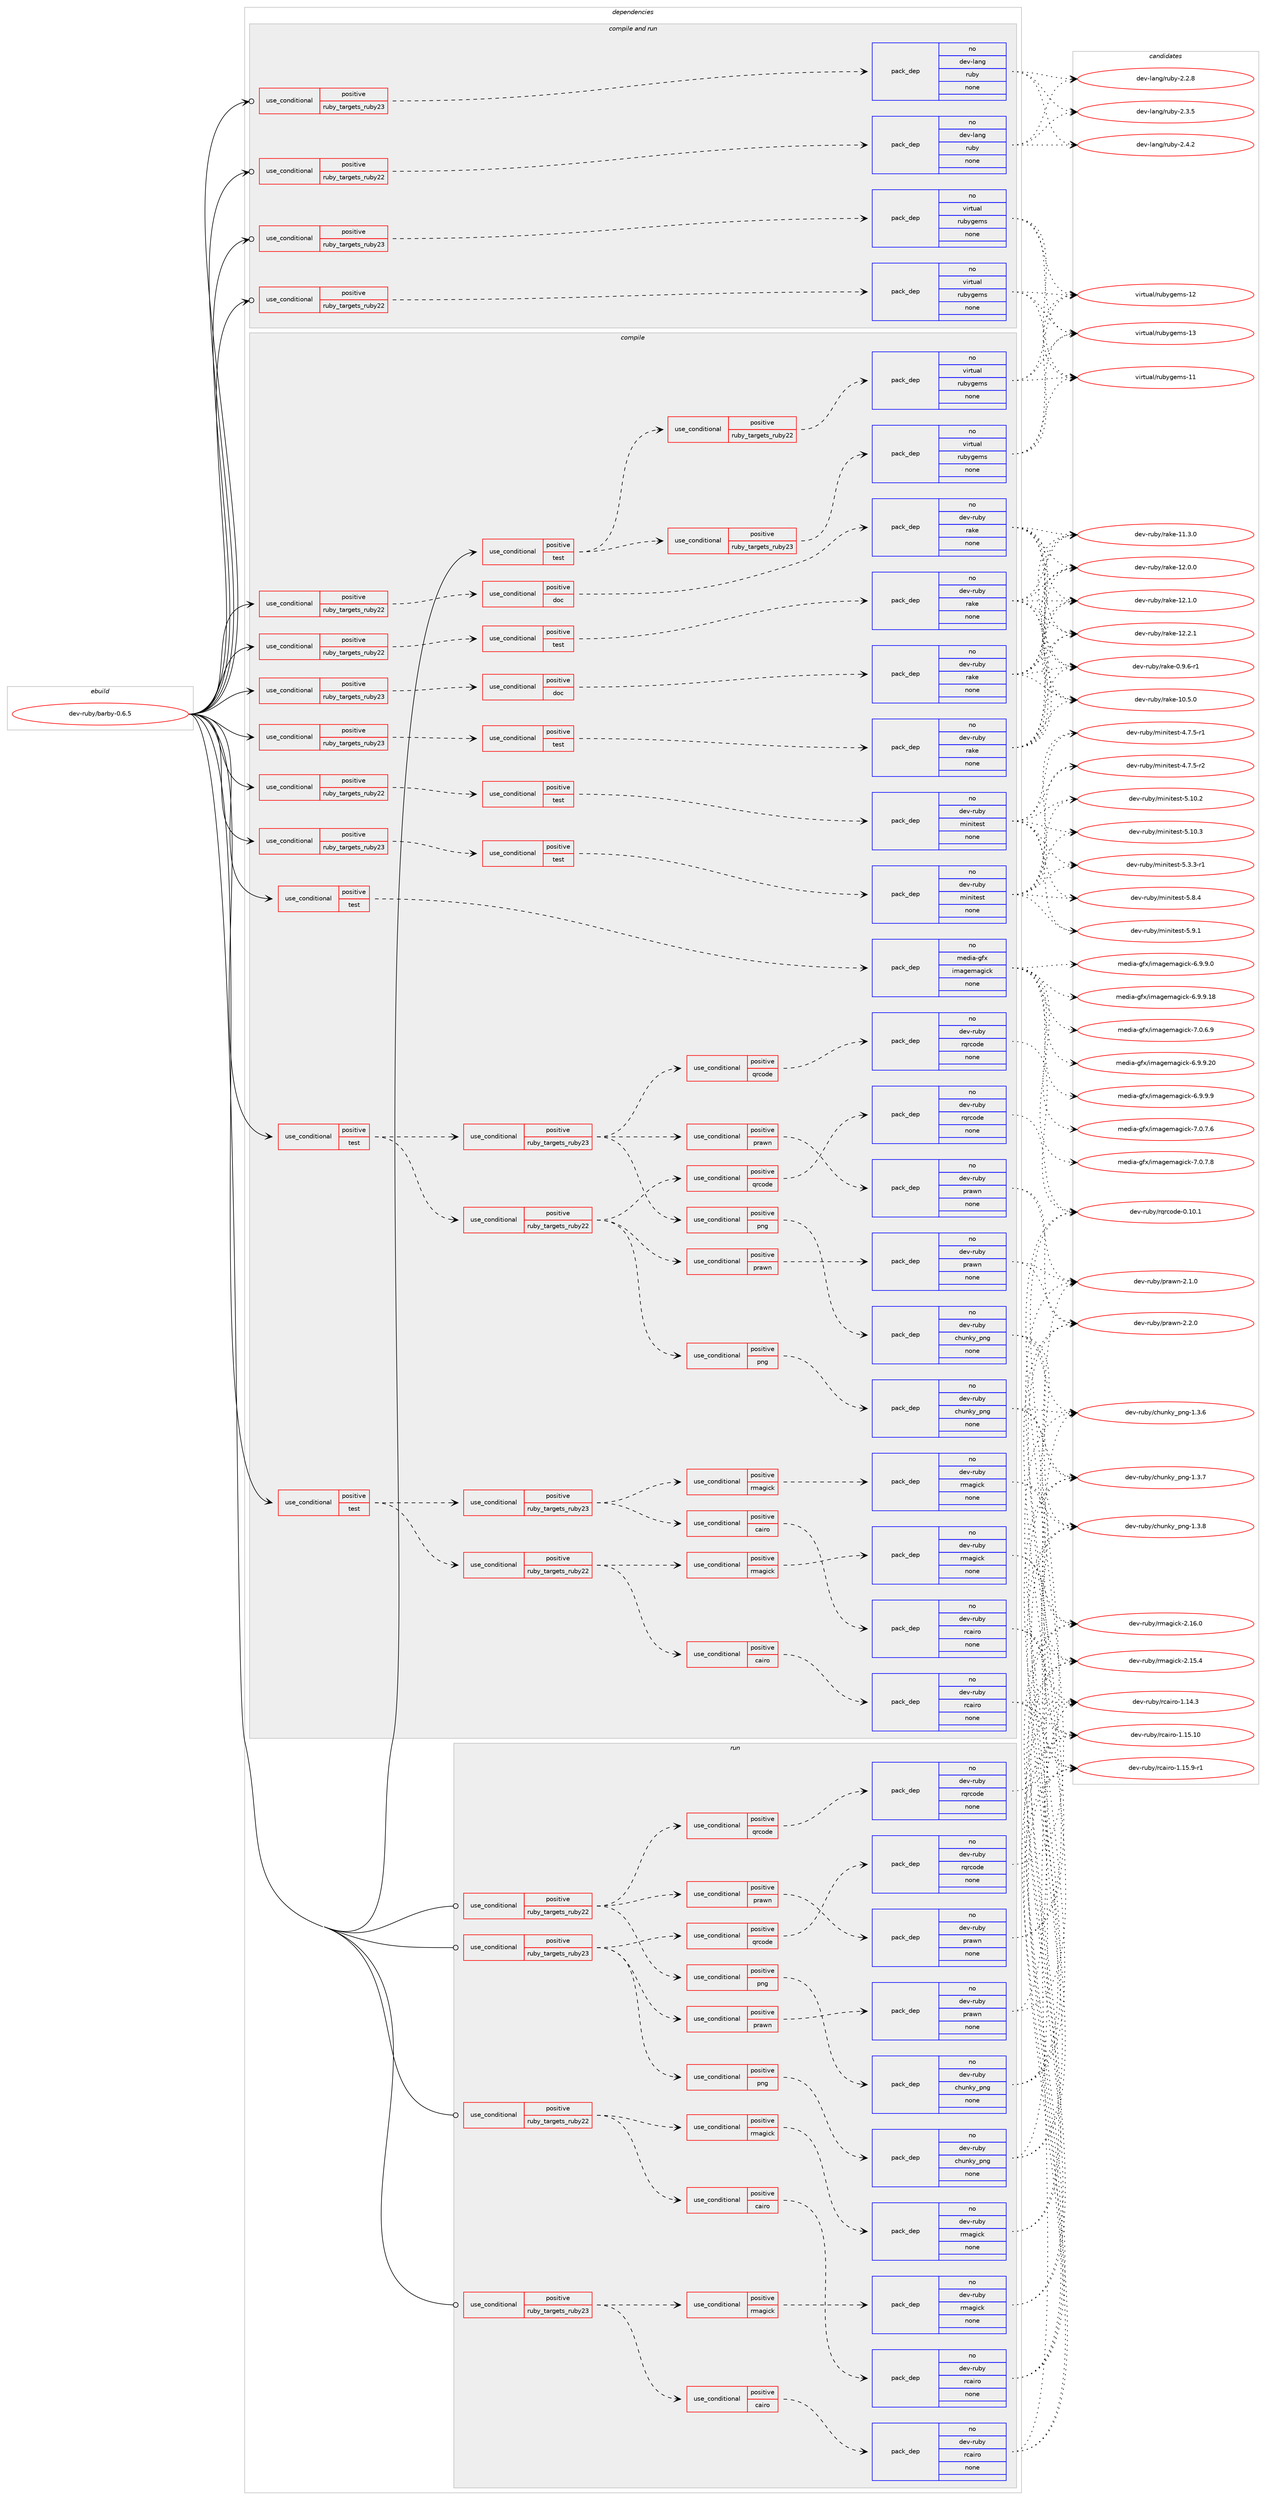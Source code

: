 digraph prolog {

# *************
# Graph options
# *************

newrank=true;
concentrate=true;
compound=true;
graph [rankdir=LR,fontname=Helvetica,fontsize=10,ranksep=1.5];#, ranksep=2.5, nodesep=0.2];
edge  [arrowhead=vee];
node  [fontname=Helvetica,fontsize=10];

# **********
# The ebuild
# **********

subgraph cluster_leftcol {
color=gray;
rank=same;
label=<<i>ebuild</i>>;
id [label="dev-ruby/barby-0.6.5", color=red, width=4, href="../dev-ruby/barby-0.6.5.svg"];
}

# ****************
# The dependencies
# ****************

subgraph cluster_midcol {
color=gray;
label=<<i>dependencies</i>>;
subgraph cluster_compile {
fillcolor="#eeeeee";
style=filled;
label=<<i>compile</i>>;
subgraph cond52533 {
dependency229951 [label=<<TABLE BORDER="0" CELLBORDER="1" CELLSPACING="0" CELLPADDING="4"><TR><TD ROWSPAN="3" CELLPADDING="10">use_conditional</TD></TR><TR><TD>positive</TD></TR><TR><TD>ruby_targets_ruby22</TD></TR></TABLE>>, shape=none, color=red];
subgraph cond52534 {
dependency229952 [label=<<TABLE BORDER="0" CELLBORDER="1" CELLSPACING="0" CELLPADDING="4"><TR><TD ROWSPAN="3" CELLPADDING="10">use_conditional</TD></TR><TR><TD>positive</TD></TR><TR><TD>doc</TD></TR></TABLE>>, shape=none, color=red];
subgraph pack173344 {
dependency229953 [label=<<TABLE BORDER="0" CELLBORDER="1" CELLSPACING="0" CELLPADDING="4" WIDTH="220"><TR><TD ROWSPAN="6" CELLPADDING="30">pack_dep</TD></TR><TR><TD WIDTH="110">no</TD></TR><TR><TD>dev-ruby</TD></TR><TR><TD>rake</TD></TR><TR><TD>none</TD></TR><TR><TD></TD></TR></TABLE>>, shape=none, color=blue];
}
dependency229952:e -> dependency229953:w [weight=20,style="dashed",arrowhead="vee"];
}
dependency229951:e -> dependency229952:w [weight=20,style="dashed",arrowhead="vee"];
}
id:e -> dependency229951:w [weight=20,style="solid",arrowhead="vee"];
subgraph cond52535 {
dependency229954 [label=<<TABLE BORDER="0" CELLBORDER="1" CELLSPACING="0" CELLPADDING="4"><TR><TD ROWSPAN="3" CELLPADDING="10">use_conditional</TD></TR><TR><TD>positive</TD></TR><TR><TD>ruby_targets_ruby22</TD></TR></TABLE>>, shape=none, color=red];
subgraph cond52536 {
dependency229955 [label=<<TABLE BORDER="0" CELLBORDER="1" CELLSPACING="0" CELLPADDING="4"><TR><TD ROWSPAN="3" CELLPADDING="10">use_conditional</TD></TR><TR><TD>positive</TD></TR><TR><TD>test</TD></TR></TABLE>>, shape=none, color=red];
subgraph pack173345 {
dependency229956 [label=<<TABLE BORDER="0" CELLBORDER="1" CELLSPACING="0" CELLPADDING="4" WIDTH="220"><TR><TD ROWSPAN="6" CELLPADDING="30">pack_dep</TD></TR><TR><TD WIDTH="110">no</TD></TR><TR><TD>dev-ruby</TD></TR><TR><TD>minitest</TD></TR><TR><TD>none</TD></TR><TR><TD></TD></TR></TABLE>>, shape=none, color=blue];
}
dependency229955:e -> dependency229956:w [weight=20,style="dashed",arrowhead="vee"];
}
dependency229954:e -> dependency229955:w [weight=20,style="dashed",arrowhead="vee"];
}
id:e -> dependency229954:w [weight=20,style="solid",arrowhead="vee"];
subgraph cond52537 {
dependency229957 [label=<<TABLE BORDER="0" CELLBORDER="1" CELLSPACING="0" CELLPADDING="4"><TR><TD ROWSPAN="3" CELLPADDING="10">use_conditional</TD></TR><TR><TD>positive</TD></TR><TR><TD>ruby_targets_ruby22</TD></TR></TABLE>>, shape=none, color=red];
subgraph cond52538 {
dependency229958 [label=<<TABLE BORDER="0" CELLBORDER="1" CELLSPACING="0" CELLPADDING="4"><TR><TD ROWSPAN="3" CELLPADDING="10">use_conditional</TD></TR><TR><TD>positive</TD></TR><TR><TD>test</TD></TR></TABLE>>, shape=none, color=red];
subgraph pack173346 {
dependency229959 [label=<<TABLE BORDER="0" CELLBORDER="1" CELLSPACING="0" CELLPADDING="4" WIDTH="220"><TR><TD ROWSPAN="6" CELLPADDING="30">pack_dep</TD></TR><TR><TD WIDTH="110">no</TD></TR><TR><TD>dev-ruby</TD></TR><TR><TD>rake</TD></TR><TR><TD>none</TD></TR><TR><TD></TD></TR></TABLE>>, shape=none, color=blue];
}
dependency229958:e -> dependency229959:w [weight=20,style="dashed",arrowhead="vee"];
}
dependency229957:e -> dependency229958:w [weight=20,style="dashed",arrowhead="vee"];
}
id:e -> dependency229957:w [weight=20,style="solid",arrowhead="vee"];
subgraph cond52539 {
dependency229960 [label=<<TABLE BORDER="0" CELLBORDER="1" CELLSPACING="0" CELLPADDING="4"><TR><TD ROWSPAN="3" CELLPADDING="10">use_conditional</TD></TR><TR><TD>positive</TD></TR><TR><TD>ruby_targets_ruby23</TD></TR></TABLE>>, shape=none, color=red];
subgraph cond52540 {
dependency229961 [label=<<TABLE BORDER="0" CELLBORDER="1" CELLSPACING="0" CELLPADDING="4"><TR><TD ROWSPAN="3" CELLPADDING="10">use_conditional</TD></TR><TR><TD>positive</TD></TR><TR><TD>doc</TD></TR></TABLE>>, shape=none, color=red];
subgraph pack173347 {
dependency229962 [label=<<TABLE BORDER="0" CELLBORDER="1" CELLSPACING="0" CELLPADDING="4" WIDTH="220"><TR><TD ROWSPAN="6" CELLPADDING="30">pack_dep</TD></TR><TR><TD WIDTH="110">no</TD></TR><TR><TD>dev-ruby</TD></TR><TR><TD>rake</TD></TR><TR><TD>none</TD></TR><TR><TD></TD></TR></TABLE>>, shape=none, color=blue];
}
dependency229961:e -> dependency229962:w [weight=20,style="dashed",arrowhead="vee"];
}
dependency229960:e -> dependency229961:w [weight=20,style="dashed",arrowhead="vee"];
}
id:e -> dependency229960:w [weight=20,style="solid",arrowhead="vee"];
subgraph cond52541 {
dependency229963 [label=<<TABLE BORDER="0" CELLBORDER="1" CELLSPACING="0" CELLPADDING="4"><TR><TD ROWSPAN="3" CELLPADDING="10">use_conditional</TD></TR><TR><TD>positive</TD></TR><TR><TD>ruby_targets_ruby23</TD></TR></TABLE>>, shape=none, color=red];
subgraph cond52542 {
dependency229964 [label=<<TABLE BORDER="0" CELLBORDER="1" CELLSPACING="0" CELLPADDING="4"><TR><TD ROWSPAN="3" CELLPADDING="10">use_conditional</TD></TR><TR><TD>positive</TD></TR><TR><TD>test</TD></TR></TABLE>>, shape=none, color=red];
subgraph pack173348 {
dependency229965 [label=<<TABLE BORDER="0" CELLBORDER="1" CELLSPACING="0" CELLPADDING="4" WIDTH="220"><TR><TD ROWSPAN="6" CELLPADDING="30">pack_dep</TD></TR><TR><TD WIDTH="110">no</TD></TR><TR><TD>dev-ruby</TD></TR><TR><TD>minitest</TD></TR><TR><TD>none</TD></TR><TR><TD></TD></TR></TABLE>>, shape=none, color=blue];
}
dependency229964:e -> dependency229965:w [weight=20,style="dashed",arrowhead="vee"];
}
dependency229963:e -> dependency229964:w [weight=20,style="dashed",arrowhead="vee"];
}
id:e -> dependency229963:w [weight=20,style="solid",arrowhead="vee"];
subgraph cond52543 {
dependency229966 [label=<<TABLE BORDER="0" CELLBORDER="1" CELLSPACING="0" CELLPADDING="4"><TR><TD ROWSPAN="3" CELLPADDING="10">use_conditional</TD></TR><TR><TD>positive</TD></TR><TR><TD>ruby_targets_ruby23</TD></TR></TABLE>>, shape=none, color=red];
subgraph cond52544 {
dependency229967 [label=<<TABLE BORDER="0" CELLBORDER="1" CELLSPACING="0" CELLPADDING="4"><TR><TD ROWSPAN="3" CELLPADDING="10">use_conditional</TD></TR><TR><TD>positive</TD></TR><TR><TD>test</TD></TR></TABLE>>, shape=none, color=red];
subgraph pack173349 {
dependency229968 [label=<<TABLE BORDER="0" CELLBORDER="1" CELLSPACING="0" CELLPADDING="4" WIDTH="220"><TR><TD ROWSPAN="6" CELLPADDING="30">pack_dep</TD></TR><TR><TD WIDTH="110">no</TD></TR><TR><TD>dev-ruby</TD></TR><TR><TD>rake</TD></TR><TR><TD>none</TD></TR><TR><TD></TD></TR></TABLE>>, shape=none, color=blue];
}
dependency229967:e -> dependency229968:w [weight=20,style="dashed",arrowhead="vee"];
}
dependency229966:e -> dependency229967:w [weight=20,style="dashed",arrowhead="vee"];
}
id:e -> dependency229966:w [weight=20,style="solid",arrowhead="vee"];
subgraph cond52545 {
dependency229969 [label=<<TABLE BORDER="0" CELLBORDER="1" CELLSPACING="0" CELLPADDING="4"><TR><TD ROWSPAN="3" CELLPADDING="10">use_conditional</TD></TR><TR><TD>positive</TD></TR><TR><TD>test</TD></TR></TABLE>>, shape=none, color=red];
subgraph cond52546 {
dependency229970 [label=<<TABLE BORDER="0" CELLBORDER="1" CELLSPACING="0" CELLPADDING="4"><TR><TD ROWSPAN="3" CELLPADDING="10">use_conditional</TD></TR><TR><TD>positive</TD></TR><TR><TD>ruby_targets_ruby22</TD></TR></TABLE>>, shape=none, color=red];
subgraph cond52547 {
dependency229971 [label=<<TABLE BORDER="0" CELLBORDER="1" CELLSPACING="0" CELLPADDING="4"><TR><TD ROWSPAN="3" CELLPADDING="10">use_conditional</TD></TR><TR><TD>positive</TD></TR><TR><TD>qrcode</TD></TR></TABLE>>, shape=none, color=red];
subgraph pack173350 {
dependency229972 [label=<<TABLE BORDER="0" CELLBORDER="1" CELLSPACING="0" CELLPADDING="4" WIDTH="220"><TR><TD ROWSPAN="6" CELLPADDING="30">pack_dep</TD></TR><TR><TD WIDTH="110">no</TD></TR><TR><TD>dev-ruby</TD></TR><TR><TD>rqrcode</TD></TR><TR><TD>none</TD></TR><TR><TD></TD></TR></TABLE>>, shape=none, color=blue];
}
dependency229971:e -> dependency229972:w [weight=20,style="dashed",arrowhead="vee"];
}
dependency229970:e -> dependency229971:w [weight=20,style="dashed",arrowhead="vee"];
subgraph cond52548 {
dependency229973 [label=<<TABLE BORDER="0" CELLBORDER="1" CELLSPACING="0" CELLPADDING="4"><TR><TD ROWSPAN="3" CELLPADDING="10">use_conditional</TD></TR><TR><TD>positive</TD></TR><TR><TD>png</TD></TR></TABLE>>, shape=none, color=red];
subgraph pack173351 {
dependency229974 [label=<<TABLE BORDER="0" CELLBORDER="1" CELLSPACING="0" CELLPADDING="4" WIDTH="220"><TR><TD ROWSPAN="6" CELLPADDING="30">pack_dep</TD></TR><TR><TD WIDTH="110">no</TD></TR><TR><TD>dev-ruby</TD></TR><TR><TD>chunky_png</TD></TR><TR><TD>none</TD></TR><TR><TD></TD></TR></TABLE>>, shape=none, color=blue];
}
dependency229973:e -> dependency229974:w [weight=20,style="dashed",arrowhead="vee"];
}
dependency229970:e -> dependency229973:w [weight=20,style="dashed",arrowhead="vee"];
subgraph cond52549 {
dependency229975 [label=<<TABLE BORDER="0" CELLBORDER="1" CELLSPACING="0" CELLPADDING="4"><TR><TD ROWSPAN="3" CELLPADDING="10">use_conditional</TD></TR><TR><TD>positive</TD></TR><TR><TD>prawn</TD></TR></TABLE>>, shape=none, color=red];
subgraph pack173352 {
dependency229976 [label=<<TABLE BORDER="0" CELLBORDER="1" CELLSPACING="0" CELLPADDING="4" WIDTH="220"><TR><TD ROWSPAN="6" CELLPADDING="30">pack_dep</TD></TR><TR><TD WIDTH="110">no</TD></TR><TR><TD>dev-ruby</TD></TR><TR><TD>prawn</TD></TR><TR><TD>none</TD></TR><TR><TD></TD></TR></TABLE>>, shape=none, color=blue];
}
dependency229975:e -> dependency229976:w [weight=20,style="dashed",arrowhead="vee"];
}
dependency229970:e -> dependency229975:w [weight=20,style="dashed",arrowhead="vee"];
}
dependency229969:e -> dependency229970:w [weight=20,style="dashed",arrowhead="vee"];
subgraph cond52550 {
dependency229977 [label=<<TABLE BORDER="0" CELLBORDER="1" CELLSPACING="0" CELLPADDING="4"><TR><TD ROWSPAN="3" CELLPADDING="10">use_conditional</TD></TR><TR><TD>positive</TD></TR><TR><TD>ruby_targets_ruby23</TD></TR></TABLE>>, shape=none, color=red];
subgraph cond52551 {
dependency229978 [label=<<TABLE BORDER="0" CELLBORDER="1" CELLSPACING="0" CELLPADDING="4"><TR><TD ROWSPAN="3" CELLPADDING="10">use_conditional</TD></TR><TR><TD>positive</TD></TR><TR><TD>qrcode</TD></TR></TABLE>>, shape=none, color=red];
subgraph pack173353 {
dependency229979 [label=<<TABLE BORDER="0" CELLBORDER="1" CELLSPACING="0" CELLPADDING="4" WIDTH="220"><TR><TD ROWSPAN="6" CELLPADDING="30">pack_dep</TD></TR><TR><TD WIDTH="110">no</TD></TR><TR><TD>dev-ruby</TD></TR><TR><TD>rqrcode</TD></TR><TR><TD>none</TD></TR><TR><TD></TD></TR></TABLE>>, shape=none, color=blue];
}
dependency229978:e -> dependency229979:w [weight=20,style="dashed",arrowhead="vee"];
}
dependency229977:e -> dependency229978:w [weight=20,style="dashed",arrowhead="vee"];
subgraph cond52552 {
dependency229980 [label=<<TABLE BORDER="0" CELLBORDER="1" CELLSPACING="0" CELLPADDING="4"><TR><TD ROWSPAN="3" CELLPADDING="10">use_conditional</TD></TR><TR><TD>positive</TD></TR><TR><TD>png</TD></TR></TABLE>>, shape=none, color=red];
subgraph pack173354 {
dependency229981 [label=<<TABLE BORDER="0" CELLBORDER="1" CELLSPACING="0" CELLPADDING="4" WIDTH="220"><TR><TD ROWSPAN="6" CELLPADDING="30">pack_dep</TD></TR><TR><TD WIDTH="110">no</TD></TR><TR><TD>dev-ruby</TD></TR><TR><TD>chunky_png</TD></TR><TR><TD>none</TD></TR><TR><TD></TD></TR></TABLE>>, shape=none, color=blue];
}
dependency229980:e -> dependency229981:w [weight=20,style="dashed",arrowhead="vee"];
}
dependency229977:e -> dependency229980:w [weight=20,style="dashed",arrowhead="vee"];
subgraph cond52553 {
dependency229982 [label=<<TABLE BORDER="0" CELLBORDER="1" CELLSPACING="0" CELLPADDING="4"><TR><TD ROWSPAN="3" CELLPADDING="10">use_conditional</TD></TR><TR><TD>positive</TD></TR><TR><TD>prawn</TD></TR></TABLE>>, shape=none, color=red];
subgraph pack173355 {
dependency229983 [label=<<TABLE BORDER="0" CELLBORDER="1" CELLSPACING="0" CELLPADDING="4" WIDTH="220"><TR><TD ROWSPAN="6" CELLPADDING="30">pack_dep</TD></TR><TR><TD WIDTH="110">no</TD></TR><TR><TD>dev-ruby</TD></TR><TR><TD>prawn</TD></TR><TR><TD>none</TD></TR><TR><TD></TD></TR></TABLE>>, shape=none, color=blue];
}
dependency229982:e -> dependency229983:w [weight=20,style="dashed",arrowhead="vee"];
}
dependency229977:e -> dependency229982:w [weight=20,style="dashed",arrowhead="vee"];
}
dependency229969:e -> dependency229977:w [weight=20,style="dashed",arrowhead="vee"];
}
id:e -> dependency229969:w [weight=20,style="solid",arrowhead="vee"];
subgraph cond52554 {
dependency229984 [label=<<TABLE BORDER="0" CELLBORDER="1" CELLSPACING="0" CELLPADDING="4"><TR><TD ROWSPAN="3" CELLPADDING="10">use_conditional</TD></TR><TR><TD>positive</TD></TR><TR><TD>test</TD></TR></TABLE>>, shape=none, color=red];
subgraph cond52555 {
dependency229985 [label=<<TABLE BORDER="0" CELLBORDER="1" CELLSPACING="0" CELLPADDING="4"><TR><TD ROWSPAN="3" CELLPADDING="10">use_conditional</TD></TR><TR><TD>positive</TD></TR><TR><TD>ruby_targets_ruby22</TD></TR></TABLE>>, shape=none, color=red];
subgraph cond52556 {
dependency229986 [label=<<TABLE BORDER="0" CELLBORDER="1" CELLSPACING="0" CELLPADDING="4"><TR><TD ROWSPAN="3" CELLPADDING="10">use_conditional</TD></TR><TR><TD>positive</TD></TR><TR><TD>rmagick</TD></TR></TABLE>>, shape=none, color=red];
subgraph pack173356 {
dependency229987 [label=<<TABLE BORDER="0" CELLBORDER="1" CELLSPACING="0" CELLPADDING="4" WIDTH="220"><TR><TD ROWSPAN="6" CELLPADDING="30">pack_dep</TD></TR><TR><TD WIDTH="110">no</TD></TR><TR><TD>dev-ruby</TD></TR><TR><TD>rmagick</TD></TR><TR><TD>none</TD></TR><TR><TD></TD></TR></TABLE>>, shape=none, color=blue];
}
dependency229986:e -> dependency229987:w [weight=20,style="dashed",arrowhead="vee"];
}
dependency229985:e -> dependency229986:w [weight=20,style="dashed",arrowhead="vee"];
subgraph cond52557 {
dependency229988 [label=<<TABLE BORDER="0" CELLBORDER="1" CELLSPACING="0" CELLPADDING="4"><TR><TD ROWSPAN="3" CELLPADDING="10">use_conditional</TD></TR><TR><TD>positive</TD></TR><TR><TD>cairo</TD></TR></TABLE>>, shape=none, color=red];
subgraph pack173357 {
dependency229989 [label=<<TABLE BORDER="0" CELLBORDER="1" CELLSPACING="0" CELLPADDING="4" WIDTH="220"><TR><TD ROWSPAN="6" CELLPADDING="30">pack_dep</TD></TR><TR><TD WIDTH="110">no</TD></TR><TR><TD>dev-ruby</TD></TR><TR><TD>rcairo</TD></TR><TR><TD>none</TD></TR><TR><TD></TD></TR></TABLE>>, shape=none, color=blue];
}
dependency229988:e -> dependency229989:w [weight=20,style="dashed",arrowhead="vee"];
}
dependency229985:e -> dependency229988:w [weight=20,style="dashed",arrowhead="vee"];
}
dependency229984:e -> dependency229985:w [weight=20,style="dashed",arrowhead="vee"];
subgraph cond52558 {
dependency229990 [label=<<TABLE BORDER="0" CELLBORDER="1" CELLSPACING="0" CELLPADDING="4"><TR><TD ROWSPAN="3" CELLPADDING="10">use_conditional</TD></TR><TR><TD>positive</TD></TR><TR><TD>ruby_targets_ruby23</TD></TR></TABLE>>, shape=none, color=red];
subgraph cond52559 {
dependency229991 [label=<<TABLE BORDER="0" CELLBORDER="1" CELLSPACING="0" CELLPADDING="4"><TR><TD ROWSPAN="3" CELLPADDING="10">use_conditional</TD></TR><TR><TD>positive</TD></TR><TR><TD>rmagick</TD></TR></TABLE>>, shape=none, color=red];
subgraph pack173358 {
dependency229992 [label=<<TABLE BORDER="0" CELLBORDER="1" CELLSPACING="0" CELLPADDING="4" WIDTH="220"><TR><TD ROWSPAN="6" CELLPADDING="30">pack_dep</TD></TR><TR><TD WIDTH="110">no</TD></TR><TR><TD>dev-ruby</TD></TR><TR><TD>rmagick</TD></TR><TR><TD>none</TD></TR><TR><TD></TD></TR></TABLE>>, shape=none, color=blue];
}
dependency229991:e -> dependency229992:w [weight=20,style="dashed",arrowhead="vee"];
}
dependency229990:e -> dependency229991:w [weight=20,style="dashed",arrowhead="vee"];
subgraph cond52560 {
dependency229993 [label=<<TABLE BORDER="0" CELLBORDER="1" CELLSPACING="0" CELLPADDING="4"><TR><TD ROWSPAN="3" CELLPADDING="10">use_conditional</TD></TR><TR><TD>positive</TD></TR><TR><TD>cairo</TD></TR></TABLE>>, shape=none, color=red];
subgraph pack173359 {
dependency229994 [label=<<TABLE BORDER="0" CELLBORDER="1" CELLSPACING="0" CELLPADDING="4" WIDTH="220"><TR><TD ROWSPAN="6" CELLPADDING="30">pack_dep</TD></TR><TR><TD WIDTH="110">no</TD></TR><TR><TD>dev-ruby</TD></TR><TR><TD>rcairo</TD></TR><TR><TD>none</TD></TR><TR><TD></TD></TR></TABLE>>, shape=none, color=blue];
}
dependency229993:e -> dependency229994:w [weight=20,style="dashed",arrowhead="vee"];
}
dependency229990:e -> dependency229993:w [weight=20,style="dashed",arrowhead="vee"];
}
dependency229984:e -> dependency229990:w [weight=20,style="dashed",arrowhead="vee"];
}
id:e -> dependency229984:w [weight=20,style="solid",arrowhead="vee"];
subgraph cond52561 {
dependency229995 [label=<<TABLE BORDER="0" CELLBORDER="1" CELLSPACING="0" CELLPADDING="4"><TR><TD ROWSPAN="3" CELLPADDING="10">use_conditional</TD></TR><TR><TD>positive</TD></TR><TR><TD>test</TD></TR></TABLE>>, shape=none, color=red];
subgraph cond52562 {
dependency229996 [label=<<TABLE BORDER="0" CELLBORDER="1" CELLSPACING="0" CELLPADDING="4"><TR><TD ROWSPAN="3" CELLPADDING="10">use_conditional</TD></TR><TR><TD>positive</TD></TR><TR><TD>ruby_targets_ruby22</TD></TR></TABLE>>, shape=none, color=red];
subgraph pack173360 {
dependency229997 [label=<<TABLE BORDER="0" CELLBORDER="1" CELLSPACING="0" CELLPADDING="4" WIDTH="220"><TR><TD ROWSPAN="6" CELLPADDING="30">pack_dep</TD></TR><TR><TD WIDTH="110">no</TD></TR><TR><TD>virtual</TD></TR><TR><TD>rubygems</TD></TR><TR><TD>none</TD></TR><TR><TD></TD></TR></TABLE>>, shape=none, color=blue];
}
dependency229996:e -> dependency229997:w [weight=20,style="dashed",arrowhead="vee"];
}
dependency229995:e -> dependency229996:w [weight=20,style="dashed",arrowhead="vee"];
subgraph cond52563 {
dependency229998 [label=<<TABLE BORDER="0" CELLBORDER="1" CELLSPACING="0" CELLPADDING="4"><TR><TD ROWSPAN="3" CELLPADDING="10">use_conditional</TD></TR><TR><TD>positive</TD></TR><TR><TD>ruby_targets_ruby23</TD></TR></TABLE>>, shape=none, color=red];
subgraph pack173361 {
dependency229999 [label=<<TABLE BORDER="0" CELLBORDER="1" CELLSPACING="0" CELLPADDING="4" WIDTH="220"><TR><TD ROWSPAN="6" CELLPADDING="30">pack_dep</TD></TR><TR><TD WIDTH="110">no</TD></TR><TR><TD>virtual</TD></TR><TR><TD>rubygems</TD></TR><TR><TD>none</TD></TR><TR><TD></TD></TR></TABLE>>, shape=none, color=blue];
}
dependency229998:e -> dependency229999:w [weight=20,style="dashed",arrowhead="vee"];
}
dependency229995:e -> dependency229998:w [weight=20,style="dashed",arrowhead="vee"];
}
id:e -> dependency229995:w [weight=20,style="solid",arrowhead="vee"];
subgraph cond52564 {
dependency230000 [label=<<TABLE BORDER="0" CELLBORDER="1" CELLSPACING="0" CELLPADDING="4"><TR><TD ROWSPAN="3" CELLPADDING="10">use_conditional</TD></TR><TR><TD>positive</TD></TR><TR><TD>test</TD></TR></TABLE>>, shape=none, color=red];
subgraph pack173362 {
dependency230001 [label=<<TABLE BORDER="0" CELLBORDER="1" CELLSPACING="0" CELLPADDING="4" WIDTH="220"><TR><TD ROWSPAN="6" CELLPADDING="30">pack_dep</TD></TR><TR><TD WIDTH="110">no</TD></TR><TR><TD>media-gfx</TD></TR><TR><TD>imagemagick</TD></TR><TR><TD>none</TD></TR><TR><TD></TD></TR></TABLE>>, shape=none, color=blue];
}
dependency230000:e -> dependency230001:w [weight=20,style="dashed",arrowhead="vee"];
}
id:e -> dependency230000:w [weight=20,style="solid",arrowhead="vee"];
}
subgraph cluster_compileandrun {
fillcolor="#eeeeee";
style=filled;
label=<<i>compile and run</i>>;
subgraph cond52565 {
dependency230002 [label=<<TABLE BORDER="0" CELLBORDER="1" CELLSPACING="0" CELLPADDING="4"><TR><TD ROWSPAN="3" CELLPADDING="10">use_conditional</TD></TR><TR><TD>positive</TD></TR><TR><TD>ruby_targets_ruby22</TD></TR></TABLE>>, shape=none, color=red];
subgraph pack173363 {
dependency230003 [label=<<TABLE BORDER="0" CELLBORDER="1" CELLSPACING="0" CELLPADDING="4" WIDTH="220"><TR><TD ROWSPAN="6" CELLPADDING="30">pack_dep</TD></TR><TR><TD WIDTH="110">no</TD></TR><TR><TD>dev-lang</TD></TR><TR><TD>ruby</TD></TR><TR><TD>none</TD></TR><TR><TD></TD></TR></TABLE>>, shape=none, color=blue];
}
dependency230002:e -> dependency230003:w [weight=20,style="dashed",arrowhead="vee"];
}
id:e -> dependency230002:w [weight=20,style="solid",arrowhead="odotvee"];
subgraph cond52566 {
dependency230004 [label=<<TABLE BORDER="0" CELLBORDER="1" CELLSPACING="0" CELLPADDING="4"><TR><TD ROWSPAN="3" CELLPADDING="10">use_conditional</TD></TR><TR><TD>positive</TD></TR><TR><TD>ruby_targets_ruby22</TD></TR></TABLE>>, shape=none, color=red];
subgraph pack173364 {
dependency230005 [label=<<TABLE BORDER="0" CELLBORDER="1" CELLSPACING="0" CELLPADDING="4" WIDTH="220"><TR><TD ROWSPAN="6" CELLPADDING="30">pack_dep</TD></TR><TR><TD WIDTH="110">no</TD></TR><TR><TD>virtual</TD></TR><TR><TD>rubygems</TD></TR><TR><TD>none</TD></TR><TR><TD></TD></TR></TABLE>>, shape=none, color=blue];
}
dependency230004:e -> dependency230005:w [weight=20,style="dashed",arrowhead="vee"];
}
id:e -> dependency230004:w [weight=20,style="solid",arrowhead="odotvee"];
subgraph cond52567 {
dependency230006 [label=<<TABLE BORDER="0" CELLBORDER="1" CELLSPACING="0" CELLPADDING="4"><TR><TD ROWSPAN="3" CELLPADDING="10">use_conditional</TD></TR><TR><TD>positive</TD></TR><TR><TD>ruby_targets_ruby23</TD></TR></TABLE>>, shape=none, color=red];
subgraph pack173365 {
dependency230007 [label=<<TABLE BORDER="0" CELLBORDER="1" CELLSPACING="0" CELLPADDING="4" WIDTH="220"><TR><TD ROWSPAN="6" CELLPADDING="30">pack_dep</TD></TR><TR><TD WIDTH="110">no</TD></TR><TR><TD>dev-lang</TD></TR><TR><TD>ruby</TD></TR><TR><TD>none</TD></TR><TR><TD></TD></TR></TABLE>>, shape=none, color=blue];
}
dependency230006:e -> dependency230007:w [weight=20,style="dashed",arrowhead="vee"];
}
id:e -> dependency230006:w [weight=20,style="solid",arrowhead="odotvee"];
subgraph cond52568 {
dependency230008 [label=<<TABLE BORDER="0" CELLBORDER="1" CELLSPACING="0" CELLPADDING="4"><TR><TD ROWSPAN="3" CELLPADDING="10">use_conditional</TD></TR><TR><TD>positive</TD></TR><TR><TD>ruby_targets_ruby23</TD></TR></TABLE>>, shape=none, color=red];
subgraph pack173366 {
dependency230009 [label=<<TABLE BORDER="0" CELLBORDER="1" CELLSPACING="0" CELLPADDING="4" WIDTH="220"><TR><TD ROWSPAN="6" CELLPADDING="30">pack_dep</TD></TR><TR><TD WIDTH="110">no</TD></TR><TR><TD>virtual</TD></TR><TR><TD>rubygems</TD></TR><TR><TD>none</TD></TR><TR><TD></TD></TR></TABLE>>, shape=none, color=blue];
}
dependency230008:e -> dependency230009:w [weight=20,style="dashed",arrowhead="vee"];
}
id:e -> dependency230008:w [weight=20,style="solid",arrowhead="odotvee"];
}
subgraph cluster_run {
fillcolor="#eeeeee";
style=filled;
label=<<i>run</i>>;
subgraph cond52569 {
dependency230010 [label=<<TABLE BORDER="0" CELLBORDER="1" CELLSPACING="0" CELLPADDING="4"><TR><TD ROWSPAN="3" CELLPADDING="10">use_conditional</TD></TR><TR><TD>positive</TD></TR><TR><TD>ruby_targets_ruby22</TD></TR></TABLE>>, shape=none, color=red];
subgraph cond52570 {
dependency230011 [label=<<TABLE BORDER="0" CELLBORDER="1" CELLSPACING="0" CELLPADDING="4"><TR><TD ROWSPAN="3" CELLPADDING="10">use_conditional</TD></TR><TR><TD>positive</TD></TR><TR><TD>qrcode</TD></TR></TABLE>>, shape=none, color=red];
subgraph pack173367 {
dependency230012 [label=<<TABLE BORDER="0" CELLBORDER="1" CELLSPACING="0" CELLPADDING="4" WIDTH="220"><TR><TD ROWSPAN="6" CELLPADDING="30">pack_dep</TD></TR><TR><TD WIDTH="110">no</TD></TR><TR><TD>dev-ruby</TD></TR><TR><TD>rqrcode</TD></TR><TR><TD>none</TD></TR><TR><TD></TD></TR></TABLE>>, shape=none, color=blue];
}
dependency230011:e -> dependency230012:w [weight=20,style="dashed",arrowhead="vee"];
}
dependency230010:e -> dependency230011:w [weight=20,style="dashed",arrowhead="vee"];
subgraph cond52571 {
dependency230013 [label=<<TABLE BORDER="0" CELLBORDER="1" CELLSPACING="0" CELLPADDING="4"><TR><TD ROWSPAN="3" CELLPADDING="10">use_conditional</TD></TR><TR><TD>positive</TD></TR><TR><TD>png</TD></TR></TABLE>>, shape=none, color=red];
subgraph pack173368 {
dependency230014 [label=<<TABLE BORDER="0" CELLBORDER="1" CELLSPACING="0" CELLPADDING="4" WIDTH="220"><TR><TD ROWSPAN="6" CELLPADDING="30">pack_dep</TD></TR><TR><TD WIDTH="110">no</TD></TR><TR><TD>dev-ruby</TD></TR><TR><TD>chunky_png</TD></TR><TR><TD>none</TD></TR><TR><TD></TD></TR></TABLE>>, shape=none, color=blue];
}
dependency230013:e -> dependency230014:w [weight=20,style="dashed",arrowhead="vee"];
}
dependency230010:e -> dependency230013:w [weight=20,style="dashed",arrowhead="vee"];
subgraph cond52572 {
dependency230015 [label=<<TABLE BORDER="0" CELLBORDER="1" CELLSPACING="0" CELLPADDING="4"><TR><TD ROWSPAN="3" CELLPADDING="10">use_conditional</TD></TR><TR><TD>positive</TD></TR><TR><TD>prawn</TD></TR></TABLE>>, shape=none, color=red];
subgraph pack173369 {
dependency230016 [label=<<TABLE BORDER="0" CELLBORDER="1" CELLSPACING="0" CELLPADDING="4" WIDTH="220"><TR><TD ROWSPAN="6" CELLPADDING="30">pack_dep</TD></TR><TR><TD WIDTH="110">no</TD></TR><TR><TD>dev-ruby</TD></TR><TR><TD>prawn</TD></TR><TR><TD>none</TD></TR><TR><TD></TD></TR></TABLE>>, shape=none, color=blue];
}
dependency230015:e -> dependency230016:w [weight=20,style="dashed",arrowhead="vee"];
}
dependency230010:e -> dependency230015:w [weight=20,style="dashed",arrowhead="vee"];
}
id:e -> dependency230010:w [weight=20,style="solid",arrowhead="odot"];
subgraph cond52573 {
dependency230017 [label=<<TABLE BORDER="0" CELLBORDER="1" CELLSPACING="0" CELLPADDING="4"><TR><TD ROWSPAN="3" CELLPADDING="10">use_conditional</TD></TR><TR><TD>positive</TD></TR><TR><TD>ruby_targets_ruby22</TD></TR></TABLE>>, shape=none, color=red];
subgraph cond52574 {
dependency230018 [label=<<TABLE BORDER="0" CELLBORDER="1" CELLSPACING="0" CELLPADDING="4"><TR><TD ROWSPAN="3" CELLPADDING="10">use_conditional</TD></TR><TR><TD>positive</TD></TR><TR><TD>rmagick</TD></TR></TABLE>>, shape=none, color=red];
subgraph pack173370 {
dependency230019 [label=<<TABLE BORDER="0" CELLBORDER="1" CELLSPACING="0" CELLPADDING="4" WIDTH="220"><TR><TD ROWSPAN="6" CELLPADDING="30">pack_dep</TD></TR><TR><TD WIDTH="110">no</TD></TR><TR><TD>dev-ruby</TD></TR><TR><TD>rmagick</TD></TR><TR><TD>none</TD></TR><TR><TD></TD></TR></TABLE>>, shape=none, color=blue];
}
dependency230018:e -> dependency230019:w [weight=20,style="dashed",arrowhead="vee"];
}
dependency230017:e -> dependency230018:w [weight=20,style="dashed",arrowhead="vee"];
subgraph cond52575 {
dependency230020 [label=<<TABLE BORDER="0" CELLBORDER="1" CELLSPACING="0" CELLPADDING="4"><TR><TD ROWSPAN="3" CELLPADDING="10">use_conditional</TD></TR><TR><TD>positive</TD></TR><TR><TD>cairo</TD></TR></TABLE>>, shape=none, color=red];
subgraph pack173371 {
dependency230021 [label=<<TABLE BORDER="0" CELLBORDER="1" CELLSPACING="0" CELLPADDING="4" WIDTH="220"><TR><TD ROWSPAN="6" CELLPADDING="30">pack_dep</TD></TR><TR><TD WIDTH="110">no</TD></TR><TR><TD>dev-ruby</TD></TR><TR><TD>rcairo</TD></TR><TR><TD>none</TD></TR><TR><TD></TD></TR></TABLE>>, shape=none, color=blue];
}
dependency230020:e -> dependency230021:w [weight=20,style="dashed",arrowhead="vee"];
}
dependency230017:e -> dependency230020:w [weight=20,style="dashed",arrowhead="vee"];
}
id:e -> dependency230017:w [weight=20,style="solid",arrowhead="odot"];
subgraph cond52576 {
dependency230022 [label=<<TABLE BORDER="0" CELLBORDER="1" CELLSPACING="0" CELLPADDING="4"><TR><TD ROWSPAN="3" CELLPADDING="10">use_conditional</TD></TR><TR><TD>positive</TD></TR><TR><TD>ruby_targets_ruby23</TD></TR></TABLE>>, shape=none, color=red];
subgraph cond52577 {
dependency230023 [label=<<TABLE BORDER="0" CELLBORDER="1" CELLSPACING="0" CELLPADDING="4"><TR><TD ROWSPAN="3" CELLPADDING="10">use_conditional</TD></TR><TR><TD>positive</TD></TR><TR><TD>qrcode</TD></TR></TABLE>>, shape=none, color=red];
subgraph pack173372 {
dependency230024 [label=<<TABLE BORDER="0" CELLBORDER="1" CELLSPACING="0" CELLPADDING="4" WIDTH="220"><TR><TD ROWSPAN="6" CELLPADDING="30">pack_dep</TD></TR><TR><TD WIDTH="110">no</TD></TR><TR><TD>dev-ruby</TD></TR><TR><TD>rqrcode</TD></TR><TR><TD>none</TD></TR><TR><TD></TD></TR></TABLE>>, shape=none, color=blue];
}
dependency230023:e -> dependency230024:w [weight=20,style="dashed",arrowhead="vee"];
}
dependency230022:e -> dependency230023:w [weight=20,style="dashed",arrowhead="vee"];
subgraph cond52578 {
dependency230025 [label=<<TABLE BORDER="0" CELLBORDER="1" CELLSPACING="0" CELLPADDING="4"><TR><TD ROWSPAN="3" CELLPADDING="10">use_conditional</TD></TR><TR><TD>positive</TD></TR><TR><TD>png</TD></TR></TABLE>>, shape=none, color=red];
subgraph pack173373 {
dependency230026 [label=<<TABLE BORDER="0" CELLBORDER="1" CELLSPACING="0" CELLPADDING="4" WIDTH="220"><TR><TD ROWSPAN="6" CELLPADDING="30">pack_dep</TD></TR><TR><TD WIDTH="110">no</TD></TR><TR><TD>dev-ruby</TD></TR><TR><TD>chunky_png</TD></TR><TR><TD>none</TD></TR><TR><TD></TD></TR></TABLE>>, shape=none, color=blue];
}
dependency230025:e -> dependency230026:w [weight=20,style="dashed",arrowhead="vee"];
}
dependency230022:e -> dependency230025:w [weight=20,style="dashed",arrowhead="vee"];
subgraph cond52579 {
dependency230027 [label=<<TABLE BORDER="0" CELLBORDER="1" CELLSPACING="0" CELLPADDING="4"><TR><TD ROWSPAN="3" CELLPADDING="10">use_conditional</TD></TR><TR><TD>positive</TD></TR><TR><TD>prawn</TD></TR></TABLE>>, shape=none, color=red];
subgraph pack173374 {
dependency230028 [label=<<TABLE BORDER="0" CELLBORDER="1" CELLSPACING="0" CELLPADDING="4" WIDTH="220"><TR><TD ROWSPAN="6" CELLPADDING="30">pack_dep</TD></TR><TR><TD WIDTH="110">no</TD></TR><TR><TD>dev-ruby</TD></TR><TR><TD>prawn</TD></TR><TR><TD>none</TD></TR><TR><TD></TD></TR></TABLE>>, shape=none, color=blue];
}
dependency230027:e -> dependency230028:w [weight=20,style="dashed",arrowhead="vee"];
}
dependency230022:e -> dependency230027:w [weight=20,style="dashed",arrowhead="vee"];
}
id:e -> dependency230022:w [weight=20,style="solid",arrowhead="odot"];
subgraph cond52580 {
dependency230029 [label=<<TABLE BORDER="0" CELLBORDER="1" CELLSPACING="0" CELLPADDING="4"><TR><TD ROWSPAN="3" CELLPADDING="10">use_conditional</TD></TR><TR><TD>positive</TD></TR><TR><TD>ruby_targets_ruby23</TD></TR></TABLE>>, shape=none, color=red];
subgraph cond52581 {
dependency230030 [label=<<TABLE BORDER="0" CELLBORDER="1" CELLSPACING="0" CELLPADDING="4"><TR><TD ROWSPAN="3" CELLPADDING="10">use_conditional</TD></TR><TR><TD>positive</TD></TR><TR><TD>rmagick</TD></TR></TABLE>>, shape=none, color=red];
subgraph pack173375 {
dependency230031 [label=<<TABLE BORDER="0" CELLBORDER="1" CELLSPACING="0" CELLPADDING="4" WIDTH="220"><TR><TD ROWSPAN="6" CELLPADDING="30">pack_dep</TD></TR><TR><TD WIDTH="110">no</TD></TR><TR><TD>dev-ruby</TD></TR><TR><TD>rmagick</TD></TR><TR><TD>none</TD></TR><TR><TD></TD></TR></TABLE>>, shape=none, color=blue];
}
dependency230030:e -> dependency230031:w [weight=20,style="dashed",arrowhead="vee"];
}
dependency230029:e -> dependency230030:w [weight=20,style="dashed",arrowhead="vee"];
subgraph cond52582 {
dependency230032 [label=<<TABLE BORDER="0" CELLBORDER="1" CELLSPACING="0" CELLPADDING="4"><TR><TD ROWSPAN="3" CELLPADDING="10">use_conditional</TD></TR><TR><TD>positive</TD></TR><TR><TD>cairo</TD></TR></TABLE>>, shape=none, color=red];
subgraph pack173376 {
dependency230033 [label=<<TABLE BORDER="0" CELLBORDER="1" CELLSPACING="0" CELLPADDING="4" WIDTH="220"><TR><TD ROWSPAN="6" CELLPADDING="30">pack_dep</TD></TR><TR><TD WIDTH="110">no</TD></TR><TR><TD>dev-ruby</TD></TR><TR><TD>rcairo</TD></TR><TR><TD>none</TD></TR><TR><TD></TD></TR></TABLE>>, shape=none, color=blue];
}
dependency230032:e -> dependency230033:w [weight=20,style="dashed",arrowhead="vee"];
}
dependency230029:e -> dependency230032:w [weight=20,style="dashed",arrowhead="vee"];
}
id:e -> dependency230029:w [weight=20,style="solid",arrowhead="odot"];
}
}

# **************
# The candidates
# **************

subgraph cluster_choices {
rank=same;
color=gray;
label=<<i>candidates</i>>;

subgraph choice173344 {
color=black;
nodesep=1;
choice100101118451141179812147114971071014548465746544511449 [label="dev-ruby/rake-0.9.6-r1", color=red, width=4,href="../dev-ruby/rake-0.9.6-r1.svg"];
choice1001011184511411798121471149710710145494846534648 [label="dev-ruby/rake-10.5.0", color=red, width=4,href="../dev-ruby/rake-10.5.0.svg"];
choice1001011184511411798121471149710710145494946514648 [label="dev-ruby/rake-11.3.0", color=red, width=4,href="../dev-ruby/rake-11.3.0.svg"];
choice1001011184511411798121471149710710145495046484648 [label="dev-ruby/rake-12.0.0", color=red, width=4,href="../dev-ruby/rake-12.0.0.svg"];
choice1001011184511411798121471149710710145495046494648 [label="dev-ruby/rake-12.1.0", color=red, width=4,href="../dev-ruby/rake-12.1.0.svg"];
choice1001011184511411798121471149710710145495046504649 [label="dev-ruby/rake-12.2.1", color=red, width=4,href="../dev-ruby/rake-12.2.1.svg"];
dependency229953:e -> choice100101118451141179812147114971071014548465746544511449:w [style=dotted,weight="100"];
dependency229953:e -> choice1001011184511411798121471149710710145494846534648:w [style=dotted,weight="100"];
dependency229953:e -> choice1001011184511411798121471149710710145494946514648:w [style=dotted,weight="100"];
dependency229953:e -> choice1001011184511411798121471149710710145495046484648:w [style=dotted,weight="100"];
dependency229953:e -> choice1001011184511411798121471149710710145495046494648:w [style=dotted,weight="100"];
dependency229953:e -> choice1001011184511411798121471149710710145495046504649:w [style=dotted,weight="100"];
}
subgraph choice173345 {
color=black;
nodesep=1;
choice1001011184511411798121471091051101051161011151164552465546534511449 [label="dev-ruby/minitest-4.7.5-r1", color=red, width=4,href="../dev-ruby/minitest-4.7.5-r1.svg"];
choice1001011184511411798121471091051101051161011151164552465546534511450 [label="dev-ruby/minitest-4.7.5-r2", color=red, width=4,href="../dev-ruby/minitest-4.7.5-r2.svg"];
choice10010111845114117981214710910511010511610111511645534649484650 [label="dev-ruby/minitest-5.10.2", color=red, width=4,href="../dev-ruby/minitest-5.10.2.svg"];
choice10010111845114117981214710910511010511610111511645534649484651 [label="dev-ruby/minitest-5.10.3", color=red, width=4,href="../dev-ruby/minitest-5.10.3.svg"];
choice1001011184511411798121471091051101051161011151164553465146514511449 [label="dev-ruby/minitest-5.3.3-r1", color=red, width=4,href="../dev-ruby/minitest-5.3.3-r1.svg"];
choice100101118451141179812147109105110105116101115116455346564652 [label="dev-ruby/minitest-5.8.4", color=red, width=4,href="../dev-ruby/minitest-5.8.4.svg"];
choice100101118451141179812147109105110105116101115116455346574649 [label="dev-ruby/minitest-5.9.1", color=red, width=4,href="../dev-ruby/minitest-5.9.1.svg"];
dependency229956:e -> choice1001011184511411798121471091051101051161011151164552465546534511449:w [style=dotted,weight="100"];
dependency229956:e -> choice1001011184511411798121471091051101051161011151164552465546534511450:w [style=dotted,weight="100"];
dependency229956:e -> choice10010111845114117981214710910511010511610111511645534649484650:w [style=dotted,weight="100"];
dependency229956:e -> choice10010111845114117981214710910511010511610111511645534649484651:w [style=dotted,weight="100"];
dependency229956:e -> choice1001011184511411798121471091051101051161011151164553465146514511449:w [style=dotted,weight="100"];
dependency229956:e -> choice100101118451141179812147109105110105116101115116455346564652:w [style=dotted,weight="100"];
dependency229956:e -> choice100101118451141179812147109105110105116101115116455346574649:w [style=dotted,weight="100"];
}
subgraph choice173346 {
color=black;
nodesep=1;
choice100101118451141179812147114971071014548465746544511449 [label="dev-ruby/rake-0.9.6-r1", color=red, width=4,href="../dev-ruby/rake-0.9.6-r1.svg"];
choice1001011184511411798121471149710710145494846534648 [label="dev-ruby/rake-10.5.0", color=red, width=4,href="../dev-ruby/rake-10.5.0.svg"];
choice1001011184511411798121471149710710145494946514648 [label="dev-ruby/rake-11.3.0", color=red, width=4,href="../dev-ruby/rake-11.3.0.svg"];
choice1001011184511411798121471149710710145495046484648 [label="dev-ruby/rake-12.0.0", color=red, width=4,href="../dev-ruby/rake-12.0.0.svg"];
choice1001011184511411798121471149710710145495046494648 [label="dev-ruby/rake-12.1.0", color=red, width=4,href="../dev-ruby/rake-12.1.0.svg"];
choice1001011184511411798121471149710710145495046504649 [label="dev-ruby/rake-12.2.1", color=red, width=4,href="../dev-ruby/rake-12.2.1.svg"];
dependency229959:e -> choice100101118451141179812147114971071014548465746544511449:w [style=dotted,weight="100"];
dependency229959:e -> choice1001011184511411798121471149710710145494846534648:w [style=dotted,weight="100"];
dependency229959:e -> choice1001011184511411798121471149710710145494946514648:w [style=dotted,weight="100"];
dependency229959:e -> choice1001011184511411798121471149710710145495046484648:w [style=dotted,weight="100"];
dependency229959:e -> choice1001011184511411798121471149710710145495046494648:w [style=dotted,weight="100"];
dependency229959:e -> choice1001011184511411798121471149710710145495046504649:w [style=dotted,weight="100"];
}
subgraph choice173347 {
color=black;
nodesep=1;
choice100101118451141179812147114971071014548465746544511449 [label="dev-ruby/rake-0.9.6-r1", color=red, width=4,href="../dev-ruby/rake-0.9.6-r1.svg"];
choice1001011184511411798121471149710710145494846534648 [label="dev-ruby/rake-10.5.0", color=red, width=4,href="../dev-ruby/rake-10.5.0.svg"];
choice1001011184511411798121471149710710145494946514648 [label="dev-ruby/rake-11.3.0", color=red, width=4,href="../dev-ruby/rake-11.3.0.svg"];
choice1001011184511411798121471149710710145495046484648 [label="dev-ruby/rake-12.0.0", color=red, width=4,href="../dev-ruby/rake-12.0.0.svg"];
choice1001011184511411798121471149710710145495046494648 [label="dev-ruby/rake-12.1.0", color=red, width=4,href="../dev-ruby/rake-12.1.0.svg"];
choice1001011184511411798121471149710710145495046504649 [label="dev-ruby/rake-12.2.1", color=red, width=4,href="../dev-ruby/rake-12.2.1.svg"];
dependency229962:e -> choice100101118451141179812147114971071014548465746544511449:w [style=dotted,weight="100"];
dependency229962:e -> choice1001011184511411798121471149710710145494846534648:w [style=dotted,weight="100"];
dependency229962:e -> choice1001011184511411798121471149710710145494946514648:w [style=dotted,weight="100"];
dependency229962:e -> choice1001011184511411798121471149710710145495046484648:w [style=dotted,weight="100"];
dependency229962:e -> choice1001011184511411798121471149710710145495046494648:w [style=dotted,weight="100"];
dependency229962:e -> choice1001011184511411798121471149710710145495046504649:w [style=dotted,weight="100"];
}
subgraph choice173348 {
color=black;
nodesep=1;
choice1001011184511411798121471091051101051161011151164552465546534511449 [label="dev-ruby/minitest-4.7.5-r1", color=red, width=4,href="../dev-ruby/minitest-4.7.5-r1.svg"];
choice1001011184511411798121471091051101051161011151164552465546534511450 [label="dev-ruby/minitest-4.7.5-r2", color=red, width=4,href="../dev-ruby/minitest-4.7.5-r2.svg"];
choice10010111845114117981214710910511010511610111511645534649484650 [label="dev-ruby/minitest-5.10.2", color=red, width=4,href="../dev-ruby/minitest-5.10.2.svg"];
choice10010111845114117981214710910511010511610111511645534649484651 [label="dev-ruby/minitest-5.10.3", color=red, width=4,href="../dev-ruby/minitest-5.10.3.svg"];
choice1001011184511411798121471091051101051161011151164553465146514511449 [label="dev-ruby/minitest-5.3.3-r1", color=red, width=4,href="../dev-ruby/minitest-5.3.3-r1.svg"];
choice100101118451141179812147109105110105116101115116455346564652 [label="dev-ruby/minitest-5.8.4", color=red, width=4,href="../dev-ruby/minitest-5.8.4.svg"];
choice100101118451141179812147109105110105116101115116455346574649 [label="dev-ruby/minitest-5.9.1", color=red, width=4,href="../dev-ruby/minitest-5.9.1.svg"];
dependency229965:e -> choice1001011184511411798121471091051101051161011151164552465546534511449:w [style=dotted,weight="100"];
dependency229965:e -> choice1001011184511411798121471091051101051161011151164552465546534511450:w [style=dotted,weight="100"];
dependency229965:e -> choice10010111845114117981214710910511010511610111511645534649484650:w [style=dotted,weight="100"];
dependency229965:e -> choice10010111845114117981214710910511010511610111511645534649484651:w [style=dotted,weight="100"];
dependency229965:e -> choice1001011184511411798121471091051101051161011151164553465146514511449:w [style=dotted,weight="100"];
dependency229965:e -> choice100101118451141179812147109105110105116101115116455346564652:w [style=dotted,weight="100"];
dependency229965:e -> choice100101118451141179812147109105110105116101115116455346574649:w [style=dotted,weight="100"];
}
subgraph choice173349 {
color=black;
nodesep=1;
choice100101118451141179812147114971071014548465746544511449 [label="dev-ruby/rake-0.9.6-r1", color=red, width=4,href="../dev-ruby/rake-0.9.6-r1.svg"];
choice1001011184511411798121471149710710145494846534648 [label="dev-ruby/rake-10.5.0", color=red, width=4,href="../dev-ruby/rake-10.5.0.svg"];
choice1001011184511411798121471149710710145494946514648 [label="dev-ruby/rake-11.3.0", color=red, width=4,href="../dev-ruby/rake-11.3.0.svg"];
choice1001011184511411798121471149710710145495046484648 [label="dev-ruby/rake-12.0.0", color=red, width=4,href="../dev-ruby/rake-12.0.0.svg"];
choice1001011184511411798121471149710710145495046494648 [label="dev-ruby/rake-12.1.0", color=red, width=4,href="../dev-ruby/rake-12.1.0.svg"];
choice1001011184511411798121471149710710145495046504649 [label="dev-ruby/rake-12.2.1", color=red, width=4,href="../dev-ruby/rake-12.2.1.svg"];
dependency229968:e -> choice100101118451141179812147114971071014548465746544511449:w [style=dotted,weight="100"];
dependency229968:e -> choice1001011184511411798121471149710710145494846534648:w [style=dotted,weight="100"];
dependency229968:e -> choice1001011184511411798121471149710710145494946514648:w [style=dotted,weight="100"];
dependency229968:e -> choice1001011184511411798121471149710710145495046484648:w [style=dotted,weight="100"];
dependency229968:e -> choice1001011184511411798121471149710710145495046494648:w [style=dotted,weight="100"];
dependency229968:e -> choice1001011184511411798121471149710710145495046504649:w [style=dotted,weight="100"];
}
subgraph choice173350 {
color=black;
nodesep=1;
choice1001011184511411798121471141131149911110010145484649484649 [label="dev-ruby/rqrcode-0.10.1", color=red, width=4,href="../dev-ruby/rqrcode-0.10.1.svg"];
dependency229972:e -> choice1001011184511411798121471141131149911110010145484649484649:w [style=dotted,weight="100"];
}
subgraph choice173351 {
color=black;
nodesep=1;
choice1001011184511411798121479910411711010712195112110103454946514654 [label="dev-ruby/chunky_png-1.3.6", color=red, width=4,href="../dev-ruby/chunky_png-1.3.6.svg"];
choice1001011184511411798121479910411711010712195112110103454946514655 [label="dev-ruby/chunky_png-1.3.7", color=red, width=4,href="../dev-ruby/chunky_png-1.3.7.svg"];
choice1001011184511411798121479910411711010712195112110103454946514656 [label="dev-ruby/chunky_png-1.3.8", color=red, width=4,href="../dev-ruby/chunky_png-1.3.8.svg"];
dependency229974:e -> choice1001011184511411798121479910411711010712195112110103454946514654:w [style=dotted,weight="100"];
dependency229974:e -> choice1001011184511411798121479910411711010712195112110103454946514655:w [style=dotted,weight="100"];
dependency229974:e -> choice1001011184511411798121479910411711010712195112110103454946514656:w [style=dotted,weight="100"];
}
subgraph choice173352 {
color=black;
nodesep=1;
choice10010111845114117981214711211497119110455046494648 [label="dev-ruby/prawn-2.1.0", color=red, width=4,href="../dev-ruby/prawn-2.1.0.svg"];
choice10010111845114117981214711211497119110455046504648 [label="dev-ruby/prawn-2.2.0", color=red, width=4,href="../dev-ruby/prawn-2.2.0.svg"];
dependency229976:e -> choice10010111845114117981214711211497119110455046494648:w [style=dotted,weight="100"];
dependency229976:e -> choice10010111845114117981214711211497119110455046504648:w [style=dotted,weight="100"];
}
subgraph choice173353 {
color=black;
nodesep=1;
choice1001011184511411798121471141131149911110010145484649484649 [label="dev-ruby/rqrcode-0.10.1", color=red, width=4,href="../dev-ruby/rqrcode-0.10.1.svg"];
dependency229979:e -> choice1001011184511411798121471141131149911110010145484649484649:w [style=dotted,weight="100"];
}
subgraph choice173354 {
color=black;
nodesep=1;
choice1001011184511411798121479910411711010712195112110103454946514654 [label="dev-ruby/chunky_png-1.3.6", color=red, width=4,href="../dev-ruby/chunky_png-1.3.6.svg"];
choice1001011184511411798121479910411711010712195112110103454946514655 [label="dev-ruby/chunky_png-1.3.7", color=red, width=4,href="../dev-ruby/chunky_png-1.3.7.svg"];
choice1001011184511411798121479910411711010712195112110103454946514656 [label="dev-ruby/chunky_png-1.3.8", color=red, width=4,href="../dev-ruby/chunky_png-1.3.8.svg"];
dependency229981:e -> choice1001011184511411798121479910411711010712195112110103454946514654:w [style=dotted,weight="100"];
dependency229981:e -> choice1001011184511411798121479910411711010712195112110103454946514655:w [style=dotted,weight="100"];
dependency229981:e -> choice1001011184511411798121479910411711010712195112110103454946514656:w [style=dotted,weight="100"];
}
subgraph choice173355 {
color=black;
nodesep=1;
choice10010111845114117981214711211497119110455046494648 [label="dev-ruby/prawn-2.1.0", color=red, width=4,href="../dev-ruby/prawn-2.1.0.svg"];
choice10010111845114117981214711211497119110455046504648 [label="dev-ruby/prawn-2.2.0", color=red, width=4,href="../dev-ruby/prawn-2.2.0.svg"];
dependency229983:e -> choice10010111845114117981214711211497119110455046494648:w [style=dotted,weight="100"];
dependency229983:e -> choice10010111845114117981214711211497119110455046504648:w [style=dotted,weight="100"];
}
subgraph choice173356 {
color=black;
nodesep=1;
choice100101118451141179812147114109971031059910745504649534652 [label="dev-ruby/rmagick-2.15.4", color=red, width=4,href="../dev-ruby/rmagick-2.15.4.svg"];
choice100101118451141179812147114109971031059910745504649544648 [label="dev-ruby/rmagick-2.16.0", color=red, width=4,href="../dev-ruby/rmagick-2.16.0.svg"];
dependency229987:e -> choice100101118451141179812147114109971031059910745504649534652:w [style=dotted,weight="100"];
dependency229987:e -> choice100101118451141179812147114109971031059910745504649544648:w [style=dotted,weight="100"];
}
subgraph choice173357 {
color=black;
nodesep=1;
choice100101118451141179812147114999710511411145494649524651 [label="dev-ruby/rcairo-1.14.3", color=red, width=4,href="../dev-ruby/rcairo-1.14.3.svg"];
choice10010111845114117981214711499971051141114549464953464948 [label="dev-ruby/rcairo-1.15.10", color=red, width=4,href="../dev-ruby/rcairo-1.15.10.svg"];
choice1001011184511411798121471149997105114111454946495346574511449 [label="dev-ruby/rcairo-1.15.9-r1", color=red, width=4,href="../dev-ruby/rcairo-1.15.9-r1.svg"];
dependency229989:e -> choice100101118451141179812147114999710511411145494649524651:w [style=dotted,weight="100"];
dependency229989:e -> choice10010111845114117981214711499971051141114549464953464948:w [style=dotted,weight="100"];
dependency229989:e -> choice1001011184511411798121471149997105114111454946495346574511449:w [style=dotted,weight="100"];
}
subgraph choice173358 {
color=black;
nodesep=1;
choice100101118451141179812147114109971031059910745504649534652 [label="dev-ruby/rmagick-2.15.4", color=red, width=4,href="../dev-ruby/rmagick-2.15.4.svg"];
choice100101118451141179812147114109971031059910745504649544648 [label="dev-ruby/rmagick-2.16.0", color=red, width=4,href="../dev-ruby/rmagick-2.16.0.svg"];
dependency229992:e -> choice100101118451141179812147114109971031059910745504649534652:w [style=dotted,weight="100"];
dependency229992:e -> choice100101118451141179812147114109971031059910745504649544648:w [style=dotted,weight="100"];
}
subgraph choice173359 {
color=black;
nodesep=1;
choice100101118451141179812147114999710511411145494649524651 [label="dev-ruby/rcairo-1.14.3", color=red, width=4,href="../dev-ruby/rcairo-1.14.3.svg"];
choice10010111845114117981214711499971051141114549464953464948 [label="dev-ruby/rcairo-1.15.10", color=red, width=4,href="../dev-ruby/rcairo-1.15.10.svg"];
choice1001011184511411798121471149997105114111454946495346574511449 [label="dev-ruby/rcairo-1.15.9-r1", color=red, width=4,href="../dev-ruby/rcairo-1.15.9-r1.svg"];
dependency229994:e -> choice100101118451141179812147114999710511411145494649524651:w [style=dotted,weight="100"];
dependency229994:e -> choice10010111845114117981214711499971051141114549464953464948:w [style=dotted,weight="100"];
dependency229994:e -> choice1001011184511411798121471149997105114111454946495346574511449:w [style=dotted,weight="100"];
}
subgraph choice173360 {
color=black;
nodesep=1;
choice118105114116117971084711411798121103101109115454949 [label="virtual/rubygems-11", color=red, width=4,href="../virtual/rubygems-11.svg"];
choice118105114116117971084711411798121103101109115454950 [label="virtual/rubygems-12", color=red, width=4,href="../virtual/rubygems-12.svg"];
choice118105114116117971084711411798121103101109115454951 [label="virtual/rubygems-13", color=red, width=4,href="../virtual/rubygems-13.svg"];
dependency229997:e -> choice118105114116117971084711411798121103101109115454949:w [style=dotted,weight="100"];
dependency229997:e -> choice118105114116117971084711411798121103101109115454950:w [style=dotted,weight="100"];
dependency229997:e -> choice118105114116117971084711411798121103101109115454951:w [style=dotted,weight="100"];
}
subgraph choice173361 {
color=black;
nodesep=1;
choice118105114116117971084711411798121103101109115454949 [label="virtual/rubygems-11", color=red, width=4,href="../virtual/rubygems-11.svg"];
choice118105114116117971084711411798121103101109115454950 [label="virtual/rubygems-12", color=red, width=4,href="../virtual/rubygems-12.svg"];
choice118105114116117971084711411798121103101109115454951 [label="virtual/rubygems-13", color=red, width=4,href="../virtual/rubygems-13.svg"];
dependency229999:e -> choice118105114116117971084711411798121103101109115454949:w [style=dotted,weight="100"];
dependency229999:e -> choice118105114116117971084711411798121103101109115454950:w [style=dotted,weight="100"];
dependency229999:e -> choice118105114116117971084711411798121103101109115454951:w [style=dotted,weight="100"];
}
subgraph choice173362 {
color=black;
nodesep=1;
choice1091011001059745103102120471051099710310110997103105991074554465746574648 [label="media-gfx/imagemagick-6.9.9.0", color=red, width=4,href="../media-gfx/imagemagick-6.9.9.0.svg"];
choice109101100105974510310212047105109971031011099710310599107455446574657464956 [label="media-gfx/imagemagick-6.9.9.18", color=red, width=4,href="../media-gfx/imagemagick-6.9.9.18.svg"];
choice109101100105974510310212047105109971031011099710310599107455446574657465048 [label="media-gfx/imagemagick-6.9.9.20", color=red, width=4,href="../media-gfx/imagemagick-6.9.9.20.svg"];
choice1091011001059745103102120471051099710310110997103105991074554465746574657 [label="media-gfx/imagemagick-6.9.9.9", color=red, width=4,href="../media-gfx/imagemagick-6.9.9.9.svg"];
choice1091011001059745103102120471051099710310110997103105991074555464846544657 [label="media-gfx/imagemagick-7.0.6.9", color=red, width=4,href="../media-gfx/imagemagick-7.0.6.9.svg"];
choice1091011001059745103102120471051099710310110997103105991074555464846554654 [label="media-gfx/imagemagick-7.0.7.6", color=red, width=4,href="../media-gfx/imagemagick-7.0.7.6.svg"];
choice1091011001059745103102120471051099710310110997103105991074555464846554656 [label="media-gfx/imagemagick-7.0.7.8", color=red, width=4,href="../media-gfx/imagemagick-7.0.7.8.svg"];
dependency230001:e -> choice1091011001059745103102120471051099710310110997103105991074554465746574648:w [style=dotted,weight="100"];
dependency230001:e -> choice109101100105974510310212047105109971031011099710310599107455446574657464956:w [style=dotted,weight="100"];
dependency230001:e -> choice109101100105974510310212047105109971031011099710310599107455446574657465048:w [style=dotted,weight="100"];
dependency230001:e -> choice1091011001059745103102120471051099710310110997103105991074554465746574657:w [style=dotted,weight="100"];
dependency230001:e -> choice1091011001059745103102120471051099710310110997103105991074555464846544657:w [style=dotted,weight="100"];
dependency230001:e -> choice1091011001059745103102120471051099710310110997103105991074555464846554654:w [style=dotted,weight="100"];
dependency230001:e -> choice1091011001059745103102120471051099710310110997103105991074555464846554656:w [style=dotted,weight="100"];
}
subgraph choice173363 {
color=black;
nodesep=1;
choice10010111845108971101034711411798121455046504656 [label="dev-lang/ruby-2.2.8", color=red, width=4,href="../dev-lang/ruby-2.2.8.svg"];
choice10010111845108971101034711411798121455046514653 [label="dev-lang/ruby-2.3.5", color=red, width=4,href="../dev-lang/ruby-2.3.5.svg"];
choice10010111845108971101034711411798121455046524650 [label="dev-lang/ruby-2.4.2", color=red, width=4,href="../dev-lang/ruby-2.4.2.svg"];
dependency230003:e -> choice10010111845108971101034711411798121455046504656:w [style=dotted,weight="100"];
dependency230003:e -> choice10010111845108971101034711411798121455046514653:w [style=dotted,weight="100"];
dependency230003:e -> choice10010111845108971101034711411798121455046524650:w [style=dotted,weight="100"];
}
subgraph choice173364 {
color=black;
nodesep=1;
choice118105114116117971084711411798121103101109115454949 [label="virtual/rubygems-11", color=red, width=4,href="../virtual/rubygems-11.svg"];
choice118105114116117971084711411798121103101109115454950 [label="virtual/rubygems-12", color=red, width=4,href="../virtual/rubygems-12.svg"];
choice118105114116117971084711411798121103101109115454951 [label="virtual/rubygems-13", color=red, width=4,href="../virtual/rubygems-13.svg"];
dependency230005:e -> choice118105114116117971084711411798121103101109115454949:w [style=dotted,weight="100"];
dependency230005:e -> choice118105114116117971084711411798121103101109115454950:w [style=dotted,weight="100"];
dependency230005:e -> choice118105114116117971084711411798121103101109115454951:w [style=dotted,weight="100"];
}
subgraph choice173365 {
color=black;
nodesep=1;
choice10010111845108971101034711411798121455046504656 [label="dev-lang/ruby-2.2.8", color=red, width=4,href="../dev-lang/ruby-2.2.8.svg"];
choice10010111845108971101034711411798121455046514653 [label="dev-lang/ruby-2.3.5", color=red, width=4,href="../dev-lang/ruby-2.3.5.svg"];
choice10010111845108971101034711411798121455046524650 [label="dev-lang/ruby-2.4.2", color=red, width=4,href="../dev-lang/ruby-2.4.2.svg"];
dependency230007:e -> choice10010111845108971101034711411798121455046504656:w [style=dotted,weight="100"];
dependency230007:e -> choice10010111845108971101034711411798121455046514653:w [style=dotted,weight="100"];
dependency230007:e -> choice10010111845108971101034711411798121455046524650:w [style=dotted,weight="100"];
}
subgraph choice173366 {
color=black;
nodesep=1;
choice118105114116117971084711411798121103101109115454949 [label="virtual/rubygems-11", color=red, width=4,href="../virtual/rubygems-11.svg"];
choice118105114116117971084711411798121103101109115454950 [label="virtual/rubygems-12", color=red, width=4,href="../virtual/rubygems-12.svg"];
choice118105114116117971084711411798121103101109115454951 [label="virtual/rubygems-13", color=red, width=4,href="../virtual/rubygems-13.svg"];
dependency230009:e -> choice118105114116117971084711411798121103101109115454949:w [style=dotted,weight="100"];
dependency230009:e -> choice118105114116117971084711411798121103101109115454950:w [style=dotted,weight="100"];
dependency230009:e -> choice118105114116117971084711411798121103101109115454951:w [style=dotted,weight="100"];
}
subgraph choice173367 {
color=black;
nodesep=1;
choice1001011184511411798121471141131149911110010145484649484649 [label="dev-ruby/rqrcode-0.10.1", color=red, width=4,href="../dev-ruby/rqrcode-0.10.1.svg"];
dependency230012:e -> choice1001011184511411798121471141131149911110010145484649484649:w [style=dotted,weight="100"];
}
subgraph choice173368 {
color=black;
nodesep=1;
choice1001011184511411798121479910411711010712195112110103454946514654 [label="dev-ruby/chunky_png-1.3.6", color=red, width=4,href="../dev-ruby/chunky_png-1.3.6.svg"];
choice1001011184511411798121479910411711010712195112110103454946514655 [label="dev-ruby/chunky_png-1.3.7", color=red, width=4,href="../dev-ruby/chunky_png-1.3.7.svg"];
choice1001011184511411798121479910411711010712195112110103454946514656 [label="dev-ruby/chunky_png-1.3.8", color=red, width=4,href="../dev-ruby/chunky_png-1.3.8.svg"];
dependency230014:e -> choice1001011184511411798121479910411711010712195112110103454946514654:w [style=dotted,weight="100"];
dependency230014:e -> choice1001011184511411798121479910411711010712195112110103454946514655:w [style=dotted,weight="100"];
dependency230014:e -> choice1001011184511411798121479910411711010712195112110103454946514656:w [style=dotted,weight="100"];
}
subgraph choice173369 {
color=black;
nodesep=1;
choice10010111845114117981214711211497119110455046494648 [label="dev-ruby/prawn-2.1.0", color=red, width=4,href="../dev-ruby/prawn-2.1.0.svg"];
choice10010111845114117981214711211497119110455046504648 [label="dev-ruby/prawn-2.2.0", color=red, width=4,href="../dev-ruby/prawn-2.2.0.svg"];
dependency230016:e -> choice10010111845114117981214711211497119110455046494648:w [style=dotted,weight="100"];
dependency230016:e -> choice10010111845114117981214711211497119110455046504648:w [style=dotted,weight="100"];
}
subgraph choice173370 {
color=black;
nodesep=1;
choice100101118451141179812147114109971031059910745504649534652 [label="dev-ruby/rmagick-2.15.4", color=red, width=4,href="../dev-ruby/rmagick-2.15.4.svg"];
choice100101118451141179812147114109971031059910745504649544648 [label="dev-ruby/rmagick-2.16.0", color=red, width=4,href="../dev-ruby/rmagick-2.16.0.svg"];
dependency230019:e -> choice100101118451141179812147114109971031059910745504649534652:w [style=dotted,weight="100"];
dependency230019:e -> choice100101118451141179812147114109971031059910745504649544648:w [style=dotted,weight="100"];
}
subgraph choice173371 {
color=black;
nodesep=1;
choice100101118451141179812147114999710511411145494649524651 [label="dev-ruby/rcairo-1.14.3", color=red, width=4,href="../dev-ruby/rcairo-1.14.3.svg"];
choice10010111845114117981214711499971051141114549464953464948 [label="dev-ruby/rcairo-1.15.10", color=red, width=4,href="../dev-ruby/rcairo-1.15.10.svg"];
choice1001011184511411798121471149997105114111454946495346574511449 [label="dev-ruby/rcairo-1.15.9-r1", color=red, width=4,href="../dev-ruby/rcairo-1.15.9-r1.svg"];
dependency230021:e -> choice100101118451141179812147114999710511411145494649524651:w [style=dotted,weight="100"];
dependency230021:e -> choice10010111845114117981214711499971051141114549464953464948:w [style=dotted,weight="100"];
dependency230021:e -> choice1001011184511411798121471149997105114111454946495346574511449:w [style=dotted,weight="100"];
}
subgraph choice173372 {
color=black;
nodesep=1;
choice1001011184511411798121471141131149911110010145484649484649 [label="dev-ruby/rqrcode-0.10.1", color=red, width=4,href="../dev-ruby/rqrcode-0.10.1.svg"];
dependency230024:e -> choice1001011184511411798121471141131149911110010145484649484649:w [style=dotted,weight="100"];
}
subgraph choice173373 {
color=black;
nodesep=1;
choice1001011184511411798121479910411711010712195112110103454946514654 [label="dev-ruby/chunky_png-1.3.6", color=red, width=4,href="../dev-ruby/chunky_png-1.3.6.svg"];
choice1001011184511411798121479910411711010712195112110103454946514655 [label="dev-ruby/chunky_png-1.3.7", color=red, width=4,href="../dev-ruby/chunky_png-1.3.7.svg"];
choice1001011184511411798121479910411711010712195112110103454946514656 [label="dev-ruby/chunky_png-1.3.8", color=red, width=4,href="../dev-ruby/chunky_png-1.3.8.svg"];
dependency230026:e -> choice1001011184511411798121479910411711010712195112110103454946514654:w [style=dotted,weight="100"];
dependency230026:e -> choice1001011184511411798121479910411711010712195112110103454946514655:w [style=dotted,weight="100"];
dependency230026:e -> choice1001011184511411798121479910411711010712195112110103454946514656:w [style=dotted,weight="100"];
}
subgraph choice173374 {
color=black;
nodesep=1;
choice10010111845114117981214711211497119110455046494648 [label="dev-ruby/prawn-2.1.0", color=red, width=4,href="../dev-ruby/prawn-2.1.0.svg"];
choice10010111845114117981214711211497119110455046504648 [label="dev-ruby/prawn-2.2.0", color=red, width=4,href="../dev-ruby/prawn-2.2.0.svg"];
dependency230028:e -> choice10010111845114117981214711211497119110455046494648:w [style=dotted,weight="100"];
dependency230028:e -> choice10010111845114117981214711211497119110455046504648:w [style=dotted,weight="100"];
}
subgraph choice173375 {
color=black;
nodesep=1;
choice100101118451141179812147114109971031059910745504649534652 [label="dev-ruby/rmagick-2.15.4", color=red, width=4,href="../dev-ruby/rmagick-2.15.4.svg"];
choice100101118451141179812147114109971031059910745504649544648 [label="dev-ruby/rmagick-2.16.0", color=red, width=4,href="../dev-ruby/rmagick-2.16.0.svg"];
dependency230031:e -> choice100101118451141179812147114109971031059910745504649534652:w [style=dotted,weight="100"];
dependency230031:e -> choice100101118451141179812147114109971031059910745504649544648:w [style=dotted,weight="100"];
}
subgraph choice173376 {
color=black;
nodesep=1;
choice100101118451141179812147114999710511411145494649524651 [label="dev-ruby/rcairo-1.14.3", color=red, width=4,href="../dev-ruby/rcairo-1.14.3.svg"];
choice10010111845114117981214711499971051141114549464953464948 [label="dev-ruby/rcairo-1.15.10", color=red, width=4,href="../dev-ruby/rcairo-1.15.10.svg"];
choice1001011184511411798121471149997105114111454946495346574511449 [label="dev-ruby/rcairo-1.15.9-r1", color=red, width=4,href="../dev-ruby/rcairo-1.15.9-r1.svg"];
dependency230033:e -> choice100101118451141179812147114999710511411145494649524651:w [style=dotted,weight="100"];
dependency230033:e -> choice10010111845114117981214711499971051141114549464953464948:w [style=dotted,weight="100"];
dependency230033:e -> choice1001011184511411798121471149997105114111454946495346574511449:w [style=dotted,weight="100"];
}
}

}
